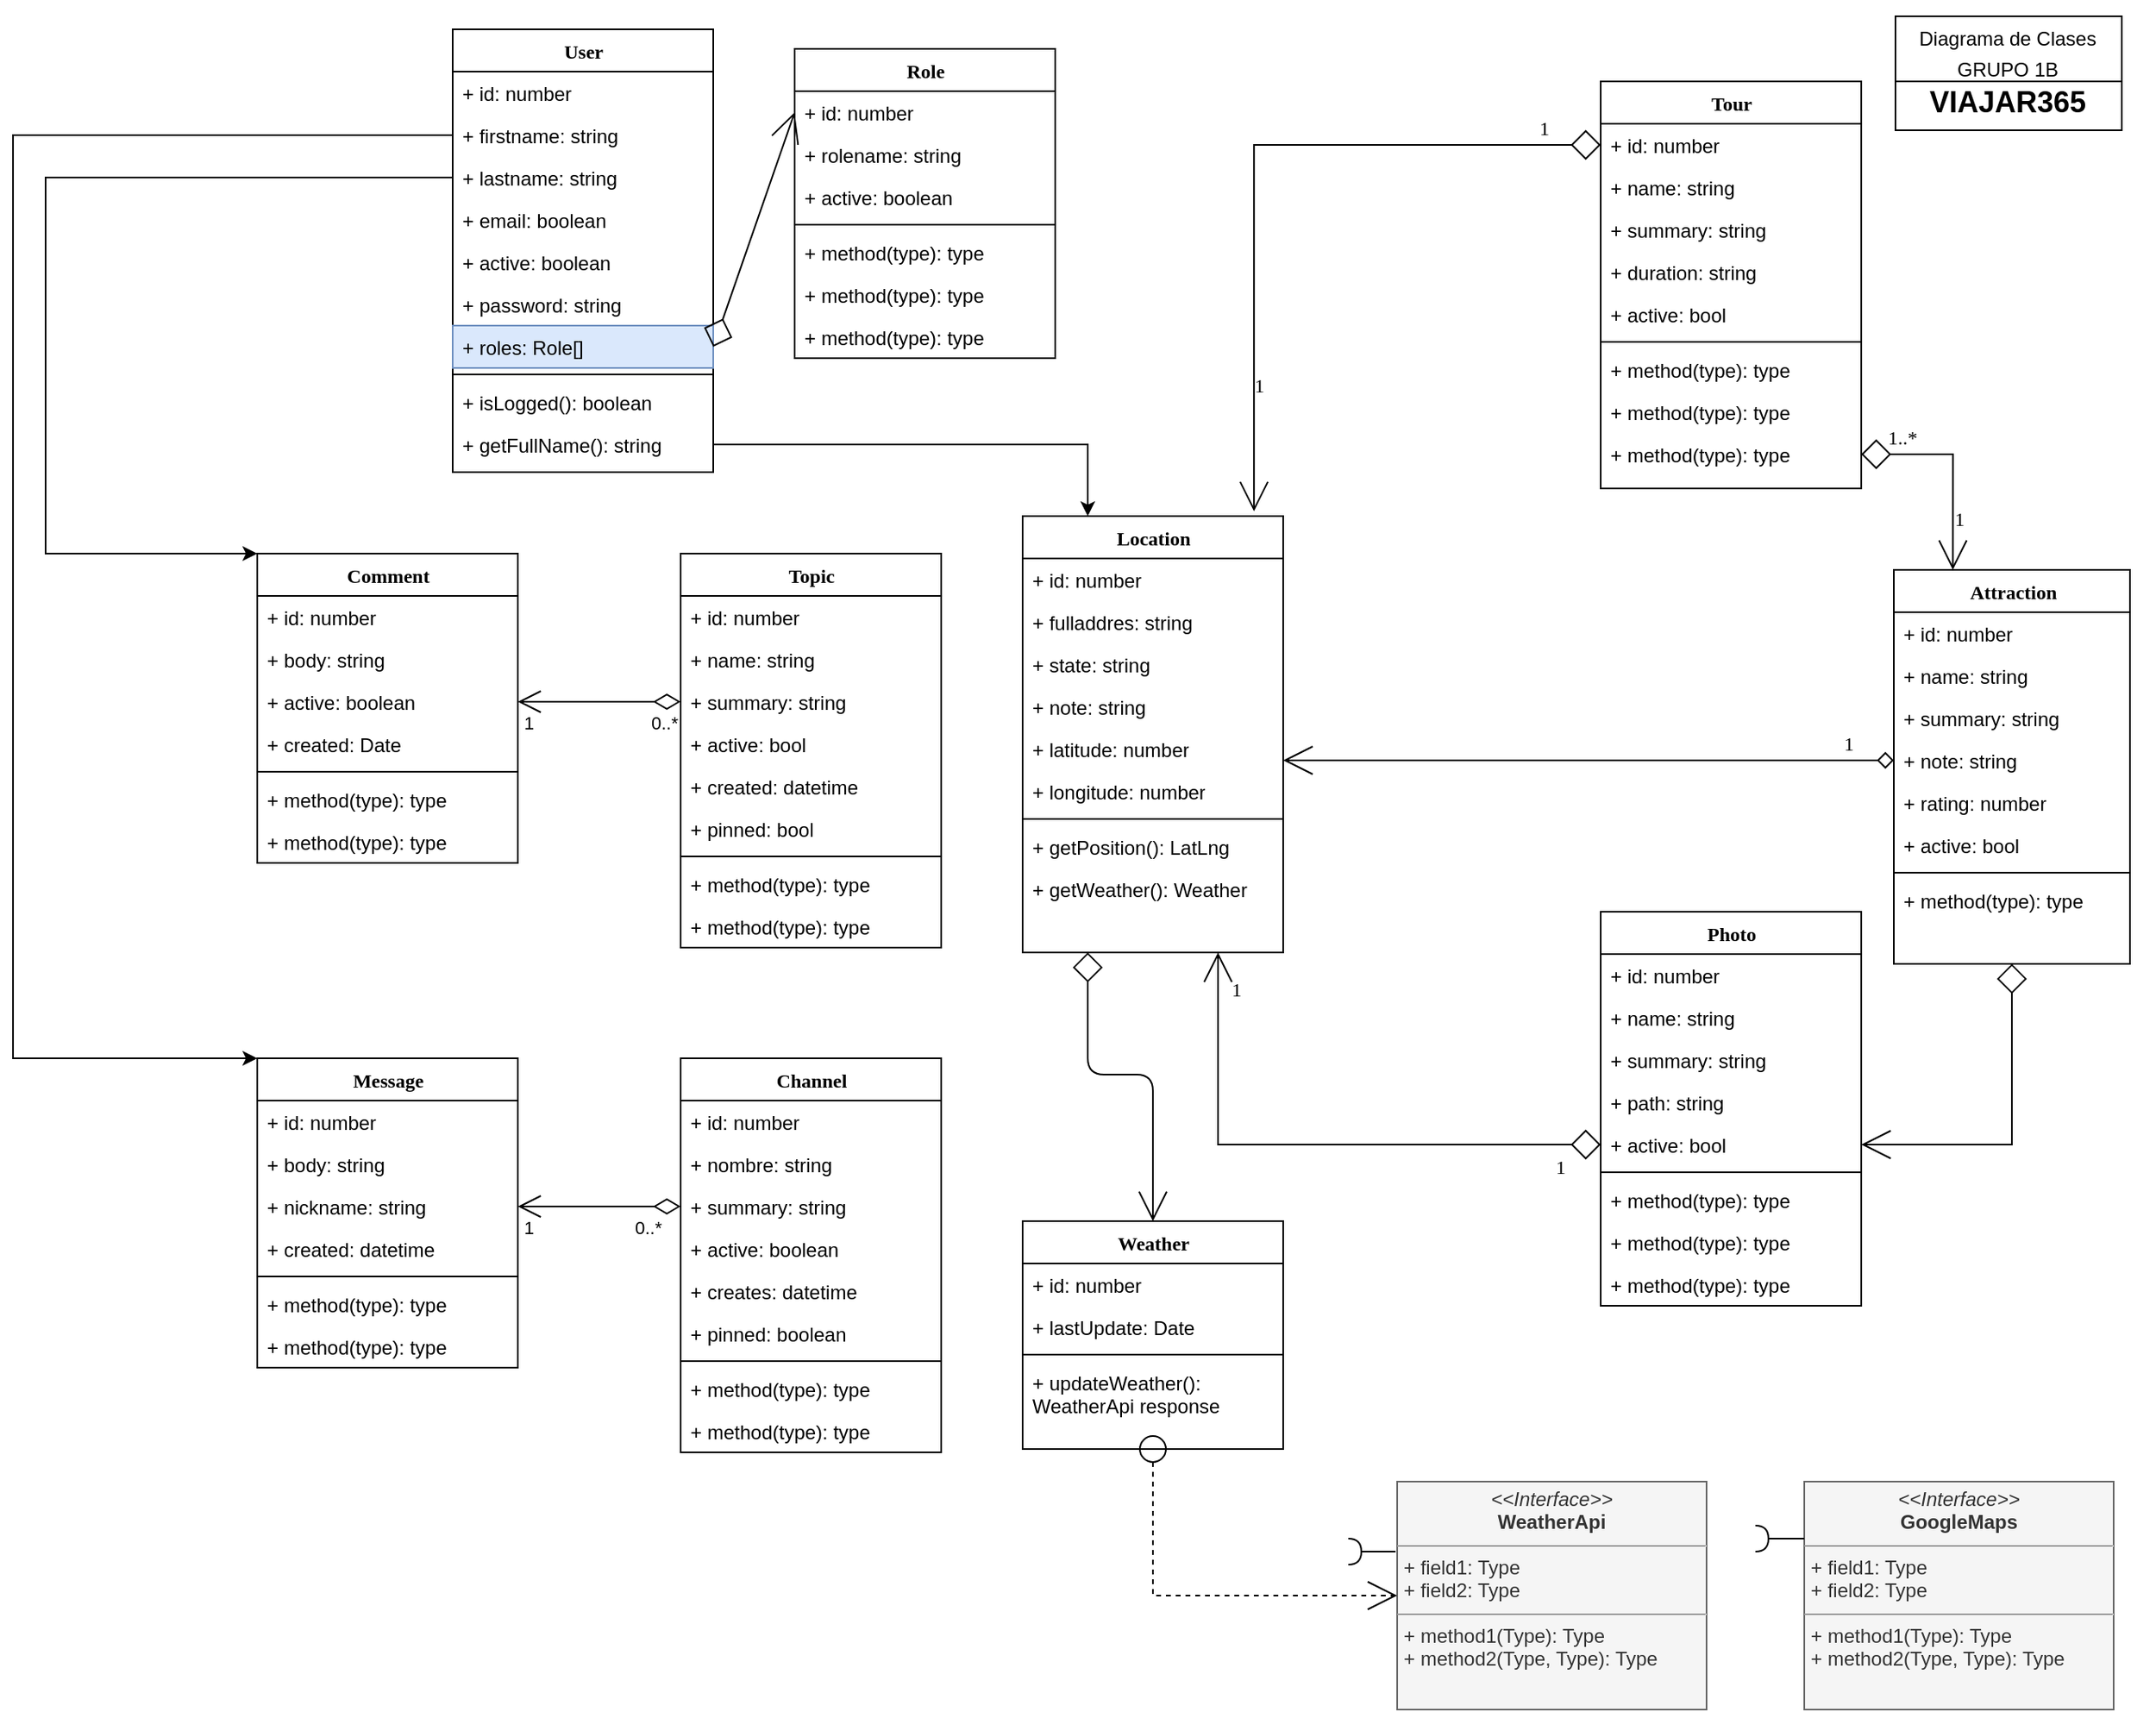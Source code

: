 <mxfile version="13.9.9" type="device"><diagram name="Page-1" id="6133507b-19e7-1e82-6fc7-422aa6c4b21f"><mxGraphModel dx="2106" dy="480" grid="1" gridSize="10" guides="1" tooltips="1" connect="1" arrows="1" fold="1" page="1" pageScale="1" pageWidth="1100" pageHeight="850" background="#ffffff" math="0" shadow="0"><root><mxCell id="0"/><mxCell id="1" parent="0"/><mxCell id="qVGRyZAU-UxCVZE0Nu5G-81" style="edgeStyle=orthogonalEdgeStyle;rounded=0;orthogonalLoop=1;jettySize=auto;html=1;exitX=0.5;exitY=1;exitDx=0;exitDy=0;entryX=1;entryY=0.5;entryDx=0;entryDy=0;startArrow=diamond;startFill=0;startSize=16;endArrow=open;endFill=0;endSize=16;targetPerimeterSpacing=0;" parent="1" source="235556782a83e6d0-1" target="qVGRyZAU-UxCVZE0Nu5G-65" edge="1"><mxGeometry relative="1" as="geometry"/></mxCell><mxCell id="235556782a83e6d0-1" value="Attraction" style="swimlane;html=1;fontStyle=1;align=center;verticalAlign=top;childLayout=stackLayout;horizontal=1;startSize=26;horizontalStack=0;resizeParent=1;resizeLast=0;collapsible=1;marginBottom=0;swimlaneFillColor=#ffffff;rounded=0;shadow=0;comic=0;labelBackgroundColor=none;strokeWidth=1;fillColor=none;fontFamily=Verdana;fontSize=12" parent="1" vertex="1"><mxGeometry x="905" y="360" width="145" height="242" as="geometry"/></mxCell><mxCell id="235556782a83e6d0-2" value="+ id: number" style="text;html=1;strokeColor=none;fillColor=none;align=left;verticalAlign=top;spacingLeft=4;spacingRight=4;whiteSpace=wrap;overflow=hidden;rotatable=0;points=[[0,0.5],[1,0.5]];portConstraint=eastwest;" parent="235556782a83e6d0-1" vertex="1"><mxGeometry y="26" width="145" height="26" as="geometry"/></mxCell><mxCell id="235556782a83e6d0-3" value="+ name: string" style="text;html=1;strokeColor=none;fillColor=none;align=left;verticalAlign=top;spacingLeft=4;spacingRight=4;whiteSpace=wrap;overflow=hidden;rotatable=0;points=[[0,0.5],[1,0.5]];portConstraint=eastwest;" parent="235556782a83e6d0-1" vertex="1"><mxGeometry y="52" width="145" height="26" as="geometry"/></mxCell><mxCell id="Q_r1cOcaueHzw9cv-_py-8" value="+ summary: string" style="text;html=1;strokeColor=none;fillColor=none;align=left;verticalAlign=top;spacingLeft=4;spacingRight=4;whiteSpace=wrap;overflow=hidden;rotatable=0;points=[[0,0.5],[1,0.5]];portConstraint=eastwest;" parent="235556782a83e6d0-1" vertex="1"><mxGeometry y="78" width="145" height="26" as="geometry"/></mxCell><mxCell id="Q_r1cOcaueHzw9cv-_py-10" value="+ note: string" style="text;html=1;strokeColor=none;fillColor=none;align=left;verticalAlign=top;spacingLeft=4;spacingRight=4;whiteSpace=wrap;overflow=hidden;rotatable=0;points=[[0,0.5],[1,0.5]];portConstraint=eastwest;" parent="235556782a83e6d0-1" vertex="1"><mxGeometry y="104" width="145" height="26" as="geometry"/></mxCell><mxCell id="Q_r1cOcaueHzw9cv-_py-11" value="+ rating: number" style="text;html=1;strokeColor=none;fillColor=none;align=left;verticalAlign=top;spacingLeft=4;spacingRight=4;whiteSpace=wrap;overflow=hidden;rotatable=0;points=[[0,0.5],[1,0.5]];portConstraint=eastwest;" parent="235556782a83e6d0-1" vertex="1"><mxGeometry y="130" width="145" height="26" as="geometry"/></mxCell><mxCell id="Q_r1cOcaueHzw9cv-_py-9" value="+ active: bool" style="text;html=1;strokeColor=none;fillColor=none;align=left;verticalAlign=top;spacingLeft=4;spacingRight=4;whiteSpace=wrap;overflow=hidden;rotatable=0;points=[[0,0.5],[1,0.5]];portConstraint=eastwest;" parent="235556782a83e6d0-1" vertex="1"><mxGeometry y="156" width="145" height="26" as="geometry"/></mxCell><mxCell id="235556782a83e6d0-6" value="" style="line;html=1;strokeWidth=1;fillColor=none;align=left;verticalAlign=middle;spacingTop=-1;spacingLeft=3;spacingRight=3;rotatable=0;labelPosition=right;points=[];portConstraint=eastwest;" parent="235556782a83e6d0-1" vertex="1"><mxGeometry y="182" width="145" height="8" as="geometry"/></mxCell><mxCell id="235556782a83e6d0-7" value="+ method(type): type" style="text;html=1;strokeColor=none;fillColor=none;align=left;verticalAlign=top;spacingLeft=4;spacingRight=4;whiteSpace=wrap;overflow=hidden;rotatable=0;points=[[0,0.5],[1,0.5]];portConstraint=eastwest;" parent="235556782a83e6d0-1" vertex="1"><mxGeometry y="190" width="145" height="26" as="geometry"/></mxCell><mxCell id="78961159f06e98e8-17" value="User" style="swimlane;html=1;fontStyle=1;align=center;verticalAlign=top;childLayout=stackLayout;horizontal=1;startSize=26;horizontalStack=0;resizeParent=1;resizeLast=0;collapsible=1;marginBottom=0;swimlaneFillColor=#ffffff;rounded=0;shadow=0;comic=0;labelBackgroundColor=none;strokeWidth=1;fillColor=none;fontFamily=Verdana;fontSize=12" parent="1" vertex="1"><mxGeometry x="20" y="28" width="160" height="272" as="geometry"/></mxCell><mxCell id="78961159f06e98e8-23" value="+ id: number" style="text;html=1;strokeColor=none;fillColor=none;align=left;verticalAlign=top;spacingLeft=4;spacingRight=4;whiteSpace=wrap;overflow=hidden;rotatable=0;points=[[0,0.5],[1,0.5]];portConstraint=eastwest;" parent="78961159f06e98e8-17" vertex="1"><mxGeometry y="26" width="160" height="26" as="geometry"/></mxCell><mxCell id="78961159f06e98e8-24" value="+ firstname: string" style="text;html=1;strokeColor=none;fillColor=none;align=left;verticalAlign=top;spacingLeft=4;spacingRight=4;whiteSpace=wrap;overflow=hidden;rotatable=0;points=[[0,0.5],[1,0.5]];portConstraint=eastwest;" parent="78961159f06e98e8-17" vertex="1"><mxGeometry y="52" width="160" height="26" as="geometry"/></mxCell><mxCell id="qVGRyZAU-UxCVZE0Nu5G-1" value="+ lastname: string" style="text;html=1;strokeColor=none;fillColor=none;align=left;verticalAlign=top;spacingLeft=4;spacingRight=4;whiteSpace=wrap;overflow=hidden;rotatable=0;points=[[0,0.5],[1,0.5]];portConstraint=eastwest;" parent="78961159f06e98e8-17" vertex="1"><mxGeometry y="78" width="160" height="26" as="geometry"/></mxCell><mxCell id="Q_r1cOcaueHzw9cv-_py-18" value="+ email: boolean" style="text;html=1;strokeColor=none;fillColor=none;align=left;verticalAlign=top;spacingLeft=4;spacingRight=4;whiteSpace=wrap;overflow=hidden;rotatable=0;points=[[0,0.5],[1,0.5]];portConstraint=eastwest;" parent="78961159f06e98e8-17" vertex="1"><mxGeometry y="104" width="160" height="26" as="geometry"/></mxCell><mxCell id="Q_r1cOcaueHzw9cv-_py-17" value="+ active: boolean" style="text;html=1;strokeColor=none;fillColor=none;align=left;verticalAlign=top;spacingLeft=4;spacingRight=4;whiteSpace=wrap;overflow=hidden;rotatable=0;points=[[0,0.5],[1,0.5]];portConstraint=eastwest;" parent="78961159f06e98e8-17" vertex="1"><mxGeometry y="130" width="160" height="26" as="geometry"/></mxCell><mxCell id="qVGRyZAU-UxCVZE0Nu5G-3" value="+ password: string" style="text;html=1;strokeColor=none;fillColor=none;align=left;verticalAlign=top;spacingLeft=4;spacingRight=4;whiteSpace=wrap;overflow=hidden;rotatable=0;points=[[0,0.5],[1,0.5]];portConstraint=eastwest;" parent="78961159f06e98e8-17" vertex="1"><mxGeometry y="156" width="160" height="26" as="geometry"/></mxCell><mxCell id="qVGRyZAU-UxCVZE0Nu5G-4" value="+ roles: Role[]" style="text;html=1;strokeColor=#6c8ebf;fillColor=#dae8fc;align=left;verticalAlign=top;spacingLeft=4;spacingRight=4;whiteSpace=wrap;overflow=hidden;rotatable=0;points=[[0,0.5],[1,0.5]];portConstraint=eastwest;" parent="78961159f06e98e8-17" vertex="1"><mxGeometry y="182" width="160" height="26" as="geometry"/></mxCell><mxCell id="78961159f06e98e8-19" value="" style="line;html=1;strokeWidth=1;fillColor=none;align=left;verticalAlign=middle;spacingTop=-1;spacingLeft=3;spacingRight=3;rotatable=0;labelPosition=right;points=[];portConstraint=eastwest;" parent="78961159f06e98e8-17" vertex="1"><mxGeometry y="208" width="160" height="8" as="geometry"/></mxCell><mxCell id="78961159f06e98e8-27" value="+ isLogged(): boolean" style="text;html=1;strokeColor=none;fillColor=none;align=left;verticalAlign=top;spacingLeft=4;spacingRight=4;whiteSpace=wrap;overflow=hidden;rotatable=0;points=[[0,0.5],[1,0.5]];portConstraint=eastwest;" parent="78961159f06e98e8-17" vertex="1"><mxGeometry y="216" width="160" height="26" as="geometry"/></mxCell><mxCell id="qVGRyZAU-UxCVZE0Nu5G-2" value="+ getFullName(): string" style="text;html=1;strokeColor=none;fillColor=none;align=left;verticalAlign=top;spacingLeft=4;spacingRight=4;whiteSpace=wrap;overflow=hidden;rotatable=0;points=[[0,0.5],[1,0.5]];portConstraint=eastwest;" parent="78961159f06e98e8-17" vertex="1"><mxGeometry y="242" width="160" height="26" as="geometry"/></mxCell><mxCell id="78961159f06e98e8-43" value="Role" style="swimlane;html=1;fontStyle=1;align=center;verticalAlign=top;childLayout=stackLayout;horizontal=1;startSize=26;horizontalStack=0;resizeParent=1;resizeLast=0;collapsible=1;marginBottom=0;swimlaneFillColor=#ffffff;rounded=0;shadow=0;comic=0;labelBackgroundColor=none;strokeWidth=1;fillColor=none;fontFamily=Verdana;fontSize=12" parent="1" vertex="1"><mxGeometry x="230" y="40.0" width="160" height="190" as="geometry"/></mxCell><mxCell id="78961159f06e98e8-44" value="+ id: number" style="text;html=1;strokeColor=none;fillColor=none;align=left;verticalAlign=top;spacingLeft=4;spacingRight=4;whiteSpace=wrap;overflow=hidden;rotatable=0;points=[[0,0.5],[1,0.5]];portConstraint=eastwest;" parent="78961159f06e98e8-43" vertex="1"><mxGeometry y="26" width="160" height="26" as="geometry"/></mxCell><mxCell id="78961159f06e98e8-45" value="+ rolename: string" style="text;html=1;strokeColor=none;fillColor=none;align=left;verticalAlign=top;spacingLeft=4;spacingRight=4;whiteSpace=wrap;overflow=hidden;rotatable=0;points=[[0,0.5],[1,0.5]];portConstraint=eastwest;" parent="78961159f06e98e8-43" vertex="1"><mxGeometry y="52" width="160" height="26" as="geometry"/></mxCell><mxCell id="Q_r1cOcaueHzw9cv-_py-20" value="+ active: boolean" style="text;html=1;strokeColor=none;fillColor=none;align=left;verticalAlign=top;spacingLeft=4;spacingRight=4;whiteSpace=wrap;overflow=hidden;rotatable=0;points=[[0,0.5],[1,0.5]];portConstraint=eastwest;" parent="78961159f06e98e8-43" vertex="1"><mxGeometry y="78" width="160" height="26" as="geometry"/></mxCell><mxCell id="78961159f06e98e8-51" value="" style="line;html=1;strokeWidth=1;fillColor=none;align=left;verticalAlign=middle;spacingTop=-1;spacingLeft=3;spacingRight=3;rotatable=0;labelPosition=right;points=[];portConstraint=eastwest;" parent="78961159f06e98e8-43" vertex="1"><mxGeometry y="104" width="160" height="8" as="geometry"/></mxCell><mxCell id="78961159f06e98e8-52" value="+ method(type): type" style="text;html=1;strokeColor=none;fillColor=none;align=left;verticalAlign=top;spacingLeft=4;spacingRight=4;whiteSpace=wrap;overflow=hidden;rotatable=0;points=[[0,0.5],[1,0.5]];portConstraint=eastwest;" parent="78961159f06e98e8-43" vertex="1"><mxGeometry y="112" width="160" height="26" as="geometry"/></mxCell><mxCell id="b94bc138ca980ef-2" value="+ method(type): type" style="text;html=1;strokeColor=none;fillColor=none;align=left;verticalAlign=top;spacingLeft=4;spacingRight=4;whiteSpace=wrap;overflow=hidden;rotatable=0;points=[[0,0.5],[1,0.5]];portConstraint=eastwest;" parent="78961159f06e98e8-43" vertex="1"><mxGeometry y="138" width="160" height="26" as="geometry"/></mxCell><mxCell id="b94bc138ca980ef-3" value="+ method(type): type" style="text;html=1;strokeColor=none;fillColor=none;align=left;verticalAlign=top;spacingLeft=4;spacingRight=4;whiteSpace=wrap;overflow=hidden;rotatable=0;points=[[0,0.5],[1,0.5]];portConstraint=eastwest;" parent="78961159f06e98e8-43" vertex="1"><mxGeometry y="164" width="160" height="26" as="geometry"/></mxCell><mxCell id="78961159f06e98e8-69" value="Location" style="swimlane;html=1;fontStyle=1;align=center;verticalAlign=top;childLayout=stackLayout;horizontal=1;startSize=26;horizontalStack=0;resizeParent=1;resizeLast=0;collapsible=1;marginBottom=0;swimlaneFillColor=#ffffff;rounded=0;shadow=0;comic=0;labelBackgroundColor=none;strokeWidth=1;fillColor=none;fontFamily=Verdana;fontSize=12" parent="1" vertex="1"><mxGeometry x="370" y="327" width="160" height="268" as="geometry"><mxRectangle x="255" y="436" width="90" height="26" as="alternateBounds"/></mxGeometry></mxCell><mxCell id="78961159f06e98e8-70" value="+ id: number" style="text;html=1;strokeColor=none;fillColor=none;align=left;verticalAlign=top;spacingLeft=4;spacingRight=4;whiteSpace=wrap;overflow=hidden;rotatable=0;points=[[0,0.5],[1,0.5]];portConstraint=eastwest;" parent="78961159f06e98e8-69" vertex="1"><mxGeometry y="26" width="160" height="26" as="geometry"/></mxCell><mxCell id="qVGRyZAU-UxCVZE0Nu5G-26" value="+ fulladdres: string" style="text;html=1;strokeColor=none;fillColor=none;align=left;verticalAlign=top;spacingLeft=4;spacingRight=4;whiteSpace=wrap;overflow=hidden;rotatable=0;points=[[0,0.5],[1,0.5]];portConstraint=eastwest;" parent="78961159f06e98e8-69" vertex="1"><mxGeometry y="52" width="160" height="26" as="geometry"/></mxCell><mxCell id="qVGRyZAU-UxCVZE0Nu5G-27" value="+ state: string" style="text;html=1;strokeColor=none;fillColor=none;align=left;verticalAlign=top;spacingLeft=4;spacingRight=4;whiteSpace=wrap;overflow=hidden;rotatable=0;points=[[0,0.5],[1,0.5]];portConstraint=eastwest;" parent="78961159f06e98e8-69" vertex="1"><mxGeometry y="78" width="160" height="26" as="geometry"/></mxCell><mxCell id="qVGRyZAU-UxCVZE0Nu5G-29" value="+ note: string" style="text;html=1;strokeColor=none;fillColor=none;align=left;verticalAlign=top;spacingLeft=4;spacingRight=4;whiteSpace=wrap;overflow=hidden;rotatable=0;points=[[0,0.5],[1,0.5]];portConstraint=eastwest;" parent="78961159f06e98e8-69" vertex="1"><mxGeometry y="104" width="160" height="26" as="geometry"/></mxCell><mxCell id="qVGRyZAU-UxCVZE0Nu5G-30" value="+ latitude: number" style="text;html=1;strokeColor=none;fillColor=none;align=left;verticalAlign=top;spacingLeft=4;spacingRight=4;whiteSpace=wrap;overflow=hidden;rotatable=0;points=[[0,0.5],[1,0.5]];portConstraint=eastwest;" parent="78961159f06e98e8-69" vertex="1"><mxGeometry y="130" width="160" height="26" as="geometry"/></mxCell><mxCell id="qVGRyZAU-UxCVZE0Nu5G-31" value="+ longitude: number" style="text;html=1;strokeColor=none;fillColor=none;align=left;verticalAlign=top;spacingLeft=4;spacingRight=4;whiteSpace=wrap;overflow=hidden;rotatable=0;points=[[0,0.5],[1,0.5]];portConstraint=eastwest;" parent="78961159f06e98e8-69" vertex="1"><mxGeometry y="156" width="160" height="26" as="geometry"/></mxCell><mxCell id="78961159f06e98e8-77" value="" style="line;html=1;strokeWidth=1;fillColor=none;align=left;verticalAlign=middle;spacingTop=-1;spacingLeft=3;spacingRight=3;rotatable=0;labelPosition=right;points=[];portConstraint=eastwest;" parent="78961159f06e98e8-69" vertex="1"><mxGeometry y="182" width="160" height="8" as="geometry"/></mxCell><mxCell id="qVGRyZAU-UxCVZE0Nu5G-28" value="+ getPosition(): LatLng" style="text;html=1;strokeColor=none;fillColor=none;align=left;verticalAlign=top;spacingLeft=4;spacingRight=4;whiteSpace=wrap;overflow=hidden;rotatable=0;points=[[0,0.5],[1,0.5]];portConstraint=eastwest;" parent="78961159f06e98e8-69" vertex="1"><mxGeometry y="190" width="160" height="26" as="geometry"/></mxCell><mxCell id="qVGRyZAU-UxCVZE0Nu5G-52" value="+ getWeather(): Weather" style="text;html=1;strokeColor=none;fillColor=none;align=left;verticalAlign=top;spacingLeft=4;spacingRight=4;whiteSpace=wrap;overflow=hidden;rotatable=0;points=[[0,0.5],[1,0.5]];portConstraint=eastwest;" parent="78961159f06e98e8-69" vertex="1"><mxGeometry y="216" width="160" height="26" as="geometry"/></mxCell><mxCell id="78961159f06e98e8-82" value="Topic" style="swimlane;html=1;fontStyle=1;align=center;verticalAlign=top;childLayout=stackLayout;horizontal=1;startSize=26;horizontalStack=0;resizeParent=1;resizeLast=0;collapsible=1;marginBottom=0;swimlaneFillColor=#ffffff;rounded=0;shadow=0;comic=0;labelBackgroundColor=none;strokeWidth=1;fillColor=none;fontFamily=Verdana;fontSize=12" parent="1" vertex="1"><mxGeometry x="160" y="350" width="160" height="242" as="geometry"/></mxCell><mxCell id="78961159f06e98e8-84" value="+ id: number" style="text;html=1;strokeColor=none;fillColor=none;align=left;verticalAlign=top;spacingLeft=4;spacingRight=4;whiteSpace=wrap;overflow=hidden;rotatable=0;points=[[0,0.5],[1,0.5]];portConstraint=eastwest;" parent="78961159f06e98e8-82" vertex="1"><mxGeometry y="26" width="160" height="26" as="geometry"/></mxCell><mxCell id="78961159f06e98e8-89" value="+ name: string" style="text;html=1;strokeColor=none;fillColor=none;align=left;verticalAlign=top;spacingLeft=4;spacingRight=4;whiteSpace=wrap;overflow=hidden;rotatable=0;points=[[0,0.5],[1,0.5]];portConstraint=eastwest;" parent="78961159f06e98e8-82" vertex="1"><mxGeometry y="52" width="160" height="26" as="geometry"/></mxCell><mxCell id="Q_r1cOcaueHzw9cv-_py-32" value="+ summary: string" style="text;html=1;strokeColor=none;fillColor=none;align=left;verticalAlign=top;spacingLeft=4;spacingRight=4;whiteSpace=wrap;overflow=hidden;rotatable=0;points=[[0,0.5],[1,0.5]];portConstraint=eastwest;" parent="78961159f06e98e8-82" vertex="1"><mxGeometry y="78" width="160" height="26" as="geometry"/></mxCell><mxCell id="Q_r1cOcaueHzw9cv-_py-34" value="+ active: bool" style="text;html=1;strokeColor=none;fillColor=none;align=left;verticalAlign=top;spacingLeft=4;spacingRight=4;whiteSpace=wrap;overflow=hidden;rotatable=0;points=[[0,0.5],[1,0.5]];portConstraint=eastwest;" parent="78961159f06e98e8-82" vertex="1"><mxGeometry y="104" width="160" height="26" as="geometry"/></mxCell><mxCell id="Q_r1cOcaueHzw9cv-_py-33" value="+ created: datetime" style="text;html=1;strokeColor=none;fillColor=none;align=left;verticalAlign=top;spacingLeft=4;spacingRight=4;whiteSpace=wrap;overflow=hidden;rotatable=0;points=[[0,0.5],[1,0.5]];portConstraint=eastwest;" parent="78961159f06e98e8-82" vertex="1"><mxGeometry y="130" width="160" height="26" as="geometry"/></mxCell><mxCell id="Q_r1cOcaueHzw9cv-_py-31" value="+ pinned: bool" style="text;html=1;strokeColor=none;fillColor=none;align=left;verticalAlign=top;spacingLeft=4;spacingRight=4;whiteSpace=wrap;overflow=hidden;rotatable=0;points=[[0,0.5],[1,0.5]];portConstraint=eastwest;" parent="78961159f06e98e8-82" vertex="1"><mxGeometry y="156" width="160" height="26" as="geometry"/></mxCell><mxCell id="78961159f06e98e8-90" value="" style="line;html=1;strokeWidth=1;fillColor=none;align=left;verticalAlign=middle;spacingTop=-1;spacingLeft=3;spacingRight=3;rotatable=0;labelPosition=right;points=[];portConstraint=eastwest;" parent="78961159f06e98e8-82" vertex="1"><mxGeometry y="182" width="160" height="8" as="geometry"/></mxCell><mxCell id="78961159f06e98e8-94" value="+ method(type): type" style="text;html=1;strokeColor=none;fillColor=none;align=left;verticalAlign=top;spacingLeft=4;spacingRight=4;whiteSpace=wrap;overflow=hidden;rotatable=0;points=[[0,0.5],[1,0.5]];portConstraint=eastwest;" parent="78961159f06e98e8-82" vertex="1"><mxGeometry y="190" width="160" height="26" as="geometry"/></mxCell><mxCell id="b94bc138ca980ef-4" value="+ method(type): type" style="text;html=1;strokeColor=none;fillColor=none;align=left;verticalAlign=top;spacingLeft=4;spacingRight=4;whiteSpace=wrap;overflow=hidden;rotatable=0;points=[[0,0.5],[1,0.5]];portConstraint=eastwest;" parent="78961159f06e98e8-82" vertex="1"><mxGeometry y="216" width="160" height="26" as="geometry"/></mxCell><mxCell id="78961159f06e98e8-95" value="Channel" style="swimlane;html=1;fontStyle=1;align=center;verticalAlign=top;childLayout=stackLayout;horizontal=1;startSize=26;horizontalStack=0;resizeParent=1;resizeLast=0;collapsible=1;marginBottom=0;swimlaneFillColor=#ffffff;rounded=0;shadow=0;comic=0;labelBackgroundColor=none;strokeWidth=1;fillColor=none;fontFamily=Verdana;fontSize=12" parent="1" vertex="1"><mxGeometry x="160" y="660" width="160" height="242" as="geometry"/></mxCell><mxCell id="78961159f06e98e8-96" value="+ id: number" style="text;html=1;strokeColor=none;fillColor=none;align=left;verticalAlign=top;spacingLeft=4;spacingRight=4;whiteSpace=wrap;overflow=hidden;rotatable=0;points=[[0,0.5],[1,0.5]];portConstraint=eastwest;" parent="78961159f06e98e8-95" vertex="1"><mxGeometry y="26" width="160" height="26" as="geometry"/></mxCell><mxCell id="Q_r1cOcaueHzw9cv-_py-21" value="+ nombre: string" style="text;html=1;strokeColor=none;fillColor=none;align=left;verticalAlign=top;spacingLeft=4;spacingRight=4;whiteSpace=wrap;overflow=hidden;rotatable=0;points=[[0,0.5],[1,0.5]];portConstraint=eastwest;" parent="78961159f06e98e8-95" vertex="1"><mxGeometry y="52" width="160" height="26" as="geometry"/></mxCell><mxCell id="Q_r1cOcaueHzw9cv-_py-22" value="+ summary: string" style="text;html=1;strokeColor=none;fillColor=none;align=left;verticalAlign=top;spacingLeft=4;spacingRight=4;whiteSpace=wrap;overflow=hidden;rotatable=0;points=[[0,0.5],[1,0.5]];portConstraint=eastwest;" parent="78961159f06e98e8-95" vertex="1"><mxGeometry y="78" width="160" height="26" as="geometry"/></mxCell><mxCell id="Q_r1cOcaueHzw9cv-_py-26" value="+ active: boolean" style="text;html=1;strokeColor=none;fillColor=none;align=left;verticalAlign=top;spacingLeft=4;spacingRight=4;whiteSpace=wrap;overflow=hidden;rotatable=0;points=[[0,0.5],[1,0.5]];portConstraint=eastwest;" parent="78961159f06e98e8-95" vertex="1"><mxGeometry y="104" width="160" height="26" as="geometry"/></mxCell><mxCell id="Q_r1cOcaueHzw9cv-_py-27" value="+ creates: datetime" style="text;html=1;strokeColor=none;fillColor=none;align=left;verticalAlign=top;spacingLeft=4;spacingRight=4;whiteSpace=wrap;overflow=hidden;rotatable=0;points=[[0,0.5],[1,0.5]];portConstraint=eastwest;" parent="78961159f06e98e8-95" vertex="1"><mxGeometry y="130" width="160" height="26" as="geometry"/></mxCell><mxCell id="Q_r1cOcaueHzw9cv-_py-25" value="+ pinned: boolean" style="text;html=1;strokeColor=none;fillColor=none;align=left;verticalAlign=top;spacingLeft=4;spacingRight=4;whiteSpace=wrap;overflow=hidden;rotatable=0;points=[[0,0.5],[1,0.5]];portConstraint=eastwest;" parent="78961159f06e98e8-95" vertex="1"><mxGeometry y="156" width="160" height="26" as="geometry"/></mxCell><mxCell id="78961159f06e98e8-103" value="" style="line;html=1;strokeWidth=1;fillColor=none;align=left;verticalAlign=middle;spacingTop=-1;spacingLeft=3;spacingRight=3;rotatable=0;labelPosition=right;points=[];portConstraint=eastwest;" parent="78961159f06e98e8-95" vertex="1"><mxGeometry y="182" width="160" height="8" as="geometry"/></mxCell><mxCell id="78961159f06e98e8-104" value="+ method(type): type" style="text;html=1;strokeColor=none;fillColor=none;align=left;verticalAlign=top;spacingLeft=4;spacingRight=4;whiteSpace=wrap;overflow=hidden;rotatable=0;points=[[0,0.5],[1,0.5]];portConstraint=eastwest;" parent="78961159f06e98e8-95" vertex="1"><mxGeometry y="190" width="160" height="26" as="geometry"/></mxCell><mxCell id="b94bc138ca980ef-5" value="+ method(type): type" style="text;html=1;strokeColor=none;fillColor=none;align=left;verticalAlign=top;spacingLeft=4;spacingRight=4;whiteSpace=wrap;overflow=hidden;rotatable=0;points=[[0,0.5],[1,0.5]];portConstraint=eastwest;" parent="78961159f06e98e8-95" vertex="1"><mxGeometry y="216" width="160" height="26" as="geometry"/></mxCell><mxCell id="78961159f06e98e8-108" value="Weather" style="swimlane;html=1;fontStyle=1;align=center;verticalAlign=top;childLayout=stackLayout;horizontal=1;startSize=26;horizontalStack=0;resizeParent=1;resizeLast=0;collapsible=1;marginBottom=0;swimlaneFillColor=#ffffff;rounded=0;shadow=0;comic=0;labelBackgroundColor=none;strokeWidth=1;fillColor=none;fontFamily=Verdana;fontSize=12" parent="1" vertex="1"><mxGeometry x="370" y="760" width="160" height="140" as="geometry"/></mxCell><mxCell id="78961159f06e98e8-109" value="+ id: number" style="text;html=1;strokeColor=none;fillColor=none;align=left;verticalAlign=top;spacingLeft=4;spacingRight=4;whiteSpace=wrap;overflow=hidden;rotatable=0;points=[[0,0.5],[1,0.5]];portConstraint=eastwest;" parent="78961159f06e98e8-108" vertex="1"><mxGeometry y="26" width="160" height="26" as="geometry"/></mxCell><mxCell id="78961159f06e98e8-110" value="+ lastUpdate: Date" style="text;html=1;strokeColor=none;fillColor=none;align=left;verticalAlign=top;spacingLeft=4;spacingRight=4;whiteSpace=wrap;overflow=hidden;rotatable=0;points=[[0,0.5],[1,0.5]];portConstraint=eastwest;" parent="78961159f06e98e8-108" vertex="1"><mxGeometry y="52" width="160" height="26" as="geometry"/></mxCell><mxCell id="78961159f06e98e8-116" value="" style="line;html=1;strokeWidth=1;fillColor=none;align=left;verticalAlign=middle;spacingTop=-1;spacingLeft=3;spacingRight=3;rotatable=0;labelPosition=right;points=[];portConstraint=eastwest;" parent="78961159f06e98e8-108" vertex="1"><mxGeometry y="78" width="160" height="8" as="geometry"/></mxCell><mxCell id="78961159f06e98e8-117" value="+ updateWeather(): WeatherApi response" style="text;html=1;strokeColor=none;fillColor=none;align=left;verticalAlign=top;spacingLeft=4;spacingRight=4;whiteSpace=wrap;overflow=hidden;rotatable=0;points=[[0,0.5],[1,0.5]];portConstraint=eastwest;" parent="78961159f06e98e8-108" vertex="1"><mxGeometry y="86" width="160" height="54" as="geometry"/></mxCell><mxCell id="b94bc138ca980ef-1" value="&lt;p style=&quot;margin: 0px ; margin-top: 4px ; text-align: center&quot;&gt;&lt;i&gt;&amp;lt;&amp;lt;Interface&amp;gt;&amp;gt;&lt;/i&gt;&lt;br&gt;&lt;b&gt;WeatherApi&lt;/b&gt;&lt;/p&gt;&lt;hr size=&quot;1&quot;&gt;&lt;p style=&quot;margin: 0px ; margin-left: 4px&quot;&gt;+ field1: Type&lt;br&gt;+ field2: Type&lt;/p&gt;&lt;hr size=&quot;1&quot;&gt;&lt;p style=&quot;margin: 0px ; margin-left: 4px&quot;&gt;+ method1(Type): Type&lt;br&gt;+ method2(Type, Type): Type&lt;/p&gt;" style="verticalAlign=top;align=left;overflow=fill;fontSize=12;fontFamily=Helvetica;html=1;rounded=0;shadow=0;comic=0;labelBackgroundColor=none;strokeWidth=1;fillColor=#f5f5f5;strokeColor=#666666;fontColor=#333333;" parent="1" vertex="1"><mxGeometry x="600" y="920" width="190" height="140" as="geometry"/></mxCell><mxCell id="qVGRyZAU-UxCVZE0Nu5G-9" value="" style="group" parent="1" vertex="1" connectable="0"><mxGeometry x="885" y="10" width="180" height="90" as="geometry"/></mxCell><mxCell id="qVGRyZAU-UxCVZE0Nu5G-8" value="" style="rounded=0;whiteSpace=wrap;html=1;fillColor=none;" parent="qVGRyZAU-UxCVZE0Nu5G-9" vertex="1"><mxGeometry x="21" y="10" width="139" height="40" as="geometry"/></mxCell><mxCell id="qVGRyZAU-UxCVZE0Nu5G-7" value="" style="rounded=0;whiteSpace=wrap;html=1;fillColor=none;" parent="qVGRyZAU-UxCVZE0Nu5G-9" vertex="1"><mxGeometry x="21" y="50" width="139" height="30" as="geometry"/></mxCell><mxCell id="qVGRyZAU-UxCVZE0Nu5G-6" value="Diagrama de Clases&lt;br&gt;GRUPO 1B&lt;b style=&quot;font-size: 18px&quot;&gt;&lt;br&gt;VIAJAR365&lt;/b&gt;" style="text;html=1;strokeColor=none;fillColor=none;align=center;verticalAlign=middle;whiteSpace=wrap;rounded=0;" parent="qVGRyZAU-UxCVZE0Nu5G-9" vertex="1"><mxGeometry width="180" height="90" as="geometry"/></mxCell><mxCell id="qVGRyZAU-UxCVZE0Nu5G-10" value="Comment" style="swimlane;html=1;fontStyle=1;align=center;verticalAlign=top;childLayout=stackLayout;horizontal=1;startSize=26;horizontalStack=0;resizeParent=1;resizeLast=0;collapsible=1;marginBottom=0;swimlaneFillColor=#ffffff;rounded=0;shadow=0;comic=0;labelBackgroundColor=none;strokeWidth=1;fillColor=none;fontFamily=Verdana;fontSize=12" parent="1" vertex="1"><mxGeometry x="-100" y="350" width="160" height="190" as="geometry"/></mxCell><mxCell id="qVGRyZAU-UxCVZE0Nu5G-11" value="+ id: number" style="text;html=1;strokeColor=none;fillColor=none;align=left;verticalAlign=top;spacingLeft=4;spacingRight=4;whiteSpace=wrap;overflow=hidden;rotatable=0;points=[[0,0.5],[1,0.5]];portConstraint=eastwest;" parent="qVGRyZAU-UxCVZE0Nu5G-10" vertex="1"><mxGeometry y="26" width="160" height="26" as="geometry"/></mxCell><mxCell id="Q_r1cOcaueHzw9cv-_py-37" value="+ body: string&lt;span style=&quot;color: rgba(0 , 0 , 0 , 0) ; font-family: monospace ; font-size: 0px&quot;&gt;%3CmxGraphModel%3E%3Croot%3E%3CmxCell%20id%3D%220%22%2F%3E%3CmxCell%20id%3D%221%22%20parent%3D%220%22%2F%3E%3CmxCell%20id%3D%222%22%20value%3D%22%2B%20field%3A%20type%22%20style%3D%22text%3Bhtml%3D1%3BstrokeColor%3Dnone%3BfillColor%3Dnone%3Balign%3Dleft%3BverticalAlign%3Dtop%3BspacingLeft%3D4%3BspacingRight%3D4%3BwhiteSpace%3Dwrap%3Boverflow%3Dhidden%3Brotatable%3D0%3Bpoints%3D%5B%5B0%2C0.5%5D%2C%5B1%2C0.5%5D%5D%3BportConstraint%3Deastwest%3B%22%20vertex%3D%221%22%20parent%3D%221%22%3E%3CmxGeometry%20x%3D%2240%22%20y%3D%22752%22%20width%3D%22160%22%20height%3D%2226%22%20as%3D%22geometry%22%2F%3E%3C%2FmxCell%3E%3C%2Froot%3E%3C%2FmxGraphModel%3E&lt;/span&gt;" style="text;html=1;strokeColor=none;fillColor=none;align=left;verticalAlign=top;spacingLeft=4;spacingRight=4;whiteSpace=wrap;overflow=hidden;rotatable=0;points=[[0,0.5],[1,0.5]];portConstraint=eastwest;" parent="qVGRyZAU-UxCVZE0Nu5G-10" vertex="1"><mxGeometry y="52" width="160" height="26" as="geometry"/></mxCell><mxCell id="Q_r1cOcaueHzw9cv-_py-36" value="+ active: boolean" style="text;html=1;strokeColor=none;fillColor=none;align=left;verticalAlign=top;spacingLeft=4;spacingRight=4;whiteSpace=wrap;overflow=hidden;rotatable=0;points=[[0,0.5],[1,0.5]];portConstraint=eastwest;" parent="qVGRyZAU-UxCVZE0Nu5G-10" vertex="1"><mxGeometry y="78" width="160" height="26" as="geometry"/></mxCell><mxCell id="qVGRyZAU-UxCVZE0Nu5G-12" value="+ created: Date" style="text;html=1;strokeColor=none;fillColor=none;align=left;verticalAlign=top;spacingLeft=4;spacingRight=4;whiteSpace=wrap;overflow=hidden;rotatable=0;points=[[0,0.5],[1,0.5]];portConstraint=eastwest;" parent="qVGRyZAU-UxCVZE0Nu5G-10" vertex="1"><mxGeometry y="104" width="160" height="26" as="geometry"/></mxCell><mxCell id="qVGRyZAU-UxCVZE0Nu5G-13" value="" style="line;html=1;strokeWidth=1;fillColor=none;align=left;verticalAlign=middle;spacingTop=-1;spacingLeft=3;spacingRight=3;rotatable=0;labelPosition=right;points=[];portConstraint=eastwest;" parent="qVGRyZAU-UxCVZE0Nu5G-10" vertex="1"><mxGeometry y="130" width="160" height="8" as="geometry"/></mxCell><mxCell id="qVGRyZAU-UxCVZE0Nu5G-14" value="+ method(type): type" style="text;html=1;strokeColor=none;fillColor=none;align=left;verticalAlign=top;spacingLeft=4;spacingRight=4;whiteSpace=wrap;overflow=hidden;rotatable=0;points=[[0,0.5],[1,0.5]];portConstraint=eastwest;" parent="qVGRyZAU-UxCVZE0Nu5G-10" vertex="1"><mxGeometry y="138" width="160" height="26" as="geometry"/></mxCell><mxCell id="qVGRyZAU-UxCVZE0Nu5G-15" value="+ method(type): type" style="text;html=1;strokeColor=none;fillColor=none;align=left;verticalAlign=top;spacingLeft=4;spacingRight=4;whiteSpace=wrap;overflow=hidden;rotatable=0;points=[[0,0.5],[1,0.5]];portConstraint=eastwest;" parent="qVGRyZAU-UxCVZE0Nu5G-10" vertex="1"><mxGeometry y="164" width="160" height="26" as="geometry"/></mxCell><mxCell id="qVGRyZAU-UxCVZE0Nu5G-16" value="Message" style="swimlane;html=1;fontStyle=1;align=center;verticalAlign=top;childLayout=stackLayout;horizontal=1;startSize=26;horizontalStack=0;resizeParent=1;resizeLast=0;collapsible=1;marginBottom=0;swimlaneFillColor=#ffffff;rounded=0;shadow=0;comic=0;labelBackgroundColor=none;strokeWidth=1;fillColor=none;fontFamily=Verdana;fontSize=12" parent="1" vertex="1"><mxGeometry x="-100" y="660" width="160" height="190" as="geometry"/></mxCell><mxCell id="qVGRyZAU-UxCVZE0Nu5G-17" value="+ id: number" style="text;html=1;strokeColor=none;fillColor=none;align=left;verticalAlign=top;spacingLeft=4;spacingRight=4;whiteSpace=wrap;overflow=hidden;rotatable=0;points=[[0,0.5],[1,0.5]];portConstraint=eastwest;" parent="qVGRyZAU-UxCVZE0Nu5G-16" vertex="1"><mxGeometry y="26" width="160" height="26" as="geometry"/></mxCell><mxCell id="qVGRyZAU-UxCVZE0Nu5G-18" value="+ body: string&lt;span style=&quot;color: rgba(0 , 0 , 0 , 0) ; font-family: monospace ; font-size: 0px&quot;&gt;%3CmxGraphModel%3E%3Croot%3E%3CmxCell%20id%3D%220%22%2F%3E%3CmxCell%20id%3D%221%22%20parent%3D%220%22%2F%3E%3CmxCell%20id%3D%222%22%20value%3D%22%2B%20field%3A%20type%22%20style%3D%22text%3Bhtml%3D1%3BstrokeColor%3Dnone%3BfillColor%3Dnone%3Balign%3Dleft%3BverticalAlign%3Dtop%3BspacingLeft%3D4%3BspacingRight%3D4%3BwhiteSpace%3Dwrap%3Boverflow%3Dhidden%3Brotatable%3D0%3Bpoints%3D%5B%5B0%2C0.5%5D%2C%5B1%2C0.5%5D%5D%3BportConstraint%3Deastwest%3B%22%20vertex%3D%221%22%20parent%3D%221%22%3E%3CmxGeometry%20x%3D%2240%22%20y%3D%22752%22%20width%3D%22160%22%20height%3D%2226%22%20as%3D%22geometry%22%2F%3E%3C%2FmxCell%3E%3C%2Froot%3E%3C%2FmxGraphModel%3E&lt;/span&gt;" style="text;html=1;strokeColor=none;fillColor=none;align=left;verticalAlign=top;spacingLeft=4;spacingRight=4;whiteSpace=wrap;overflow=hidden;rotatable=0;points=[[0,0.5],[1,0.5]];portConstraint=eastwest;" parent="qVGRyZAU-UxCVZE0Nu5G-16" vertex="1"><mxGeometry y="52" width="160" height="26" as="geometry"/></mxCell><mxCell id="Q_r1cOcaueHzw9cv-_py-28" value="+ nickname: string" style="text;html=1;strokeColor=none;fillColor=none;align=left;verticalAlign=top;spacingLeft=4;spacingRight=4;whiteSpace=wrap;overflow=hidden;rotatable=0;points=[[0,0.5],[1,0.5]];portConstraint=eastwest;" parent="qVGRyZAU-UxCVZE0Nu5G-16" vertex="1"><mxGeometry y="78" width="160" height="26" as="geometry"/></mxCell><mxCell id="Q_r1cOcaueHzw9cv-_py-30" value="+ created: datetime" style="text;html=1;strokeColor=none;fillColor=none;align=left;verticalAlign=top;spacingLeft=4;spacingRight=4;whiteSpace=wrap;overflow=hidden;rotatable=0;points=[[0,0.5],[1,0.5]];portConstraint=eastwest;" parent="qVGRyZAU-UxCVZE0Nu5G-16" vertex="1"><mxGeometry y="104" width="160" height="26" as="geometry"/></mxCell><mxCell id="qVGRyZAU-UxCVZE0Nu5G-19" value="" style="line;html=1;strokeWidth=1;fillColor=none;align=left;verticalAlign=middle;spacingTop=-1;spacingLeft=3;spacingRight=3;rotatable=0;labelPosition=right;points=[];portConstraint=eastwest;" parent="qVGRyZAU-UxCVZE0Nu5G-16" vertex="1"><mxGeometry y="130" width="160" height="8" as="geometry"/></mxCell><mxCell id="qVGRyZAU-UxCVZE0Nu5G-20" value="+ method(type): type" style="text;html=1;strokeColor=none;fillColor=none;align=left;verticalAlign=top;spacingLeft=4;spacingRight=4;whiteSpace=wrap;overflow=hidden;rotatable=0;points=[[0,0.5],[1,0.5]];portConstraint=eastwest;" parent="qVGRyZAU-UxCVZE0Nu5G-16" vertex="1"><mxGeometry y="138" width="160" height="26" as="geometry"/></mxCell><mxCell id="qVGRyZAU-UxCVZE0Nu5G-21" value="+ method(type): type" style="text;html=1;strokeColor=none;fillColor=none;align=left;verticalAlign=top;spacingLeft=4;spacingRight=4;whiteSpace=wrap;overflow=hidden;rotatable=0;points=[[0,0.5],[1,0.5]];portConstraint=eastwest;" parent="qVGRyZAU-UxCVZE0Nu5G-16" vertex="1"><mxGeometry y="164" width="160" height="26" as="geometry"/></mxCell><mxCell id="qVGRyZAU-UxCVZE0Nu5G-23" value="" style="endArrow=none;html=1;entryX=-0.005;entryY=0.307;entryDx=0;entryDy=0;entryPerimeter=0;endFill=0;startArrow=halfCircle;startFill=0;" parent="1" target="b94bc138ca980ef-1" edge="1"><mxGeometry width="50" height="50" relative="1" as="geometry"><mxPoint x="570" y="963" as="sourcePoint"/><mxPoint x="530" y="500" as="targetPoint"/></mxGeometry></mxCell><mxCell id="qVGRyZAU-UxCVZE0Nu5G-24" value="&lt;p style=&quot;margin: 0px ; margin-top: 4px ; text-align: center&quot;&gt;&lt;i&gt;&amp;lt;&amp;lt;Interface&amp;gt;&amp;gt;&lt;/i&gt;&lt;br&gt;&lt;b&gt;GoogleMaps&lt;/b&gt;&lt;/p&gt;&lt;hr size=&quot;1&quot;&gt;&lt;p style=&quot;margin: 0px ; margin-left: 4px&quot;&gt;+ field1: Type&lt;br&gt;+ field2: Type&lt;/p&gt;&lt;hr size=&quot;1&quot;&gt;&lt;p style=&quot;margin: 0px ; margin-left: 4px&quot;&gt;+ method1(Type): Type&lt;br&gt;+ method2(Type, Type): Type&lt;/p&gt;" style="verticalAlign=top;align=left;overflow=fill;fontSize=12;fontFamily=Helvetica;html=1;rounded=0;shadow=0;comic=0;labelBackgroundColor=none;strokeWidth=1;fillColor=#f5f5f5;strokeColor=#666666;fontColor=#333333;" parent="1" vertex="1"><mxGeometry x="850" y="920" width="190" height="140" as="geometry"/></mxCell><mxCell id="qVGRyZAU-UxCVZE0Nu5G-25" value="" style="endArrow=none;html=1;entryX=0;entryY=0.25;entryDx=0;entryDy=0;startArrow=halfCircle;startFill=0;" parent="1" target="qVGRyZAU-UxCVZE0Nu5G-24" edge="1"><mxGeometry width="50" height="50" relative="1" as="geometry"><mxPoint x="820" y="955" as="sourcePoint"/><mxPoint x="530" y="500" as="targetPoint"/></mxGeometry></mxCell><mxCell id="qVGRyZAU-UxCVZE0Nu5G-33" value="" style="endArrow=diamond;html=1;startArrow=open;startFill=0;targetPerimeterSpacing=0;endSize=16;startSize=16;endFill=0;edgeStyle=orthogonalEdgeStyle;exitX=0.5;exitY=0;exitDx=0;exitDy=0;entryX=0.25;entryY=1;entryDx=0;entryDy=0;" parent="1" source="78961159f06e98e8-108" target="78961159f06e98e8-69" edge="1"><mxGeometry width="50" height="50" relative="1" as="geometry"><mxPoint x="170" y="530" as="sourcePoint"/><mxPoint x="370" y="530" as="targetPoint"/><Array as="points"><mxPoint x="450" y="670"/><mxPoint x="410" y="670"/></Array></mxGeometry></mxCell><mxCell id="qVGRyZAU-UxCVZE0Nu5G-34" value="" style="endArrow=diamond;html=1;entryX=1;entryY=0.5;entryDx=0;entryDy=0;exitX=0;exitY=0.5;exitDx=0;exitDy=0;startArrow=open;startFill=0;targetPerimeterSpacing=0;endSize=16;startSize=16;endFill=0;" parent="1" source="78961159f06e98e8-44" target="qVGRyZAU-UxCVZE0Nu5G-4" edge="1"><mxGeometry width="50" height="50" relative="1" as="geometry"><mxPoint x="205" y="689" as="sourcePoint"/><mxPoint x="265" y="641" as="targetPoint"/></mxGeometry></mxCell><mxCell id="qVGRyZAU-UxCVZE0Nu5G-37" value="Tour" style="swimlane;html=1;fontStyle=1;align=center;verticalAlign=top;childLayout=stackLayout;horizontal=1;startSize=26;horizontalStack=0;resizeParent=1;resizeLast=0;collapsible=1;marginBottom=0;swimlaneFillColor=#ffffff;rounded=0;shadow=0;comic=0;labelBackgroundColor=none;strokeWidth=1;fillColor=none;fontFamily=Verdana;fontSize=12" parent="1" vertex="1"><mxGeometry x="725" y="60" width="160" height="250" as="geometry"/></mxCell><mxCell id="qVGRyZAU-UxCVZE0Nu5G-38" value="+ id: number" style="text;html=1;strokeColor=none;fillColor=none;align=left;verticalAlign=top;spacingLeft=4;spacingRight=4;whiteSpace=wrap;overflow=hidden;rotatable=0;points=[[0,0.5],[1,0.5]];portConstraint=eastwest;" parent="qVGRyZAU-UxCVZE0Nu5G-37" vertex="1"><mxGeometry y="26" width="160" height="26" as="geometry"/></mxCell><mxCell id="qVGRyZAU-UxCVZE0Nu5G-39" value="+ name: string" style="text;html=1;strokeColor=none;fillColor=none;align=left;verticalAlign=top;spacingLeft=4;spacingRight=4;whiteSpace=wrap;overflow=hidden;rotatable=0;points=[[0,0.5],[1,0.5]];portConstraint=eastwest;" parent="qVGRyZAU-UxCVZE0Nu5G-37" vertex="1"><mxGeometry y="52" width="160" height="26" as="geometry"/></mxCell><mxCell id="Q_r1cOcaueHzw9cv-_py-5" value="+ summary: string" style="text;strokeColor=none;fillColor=none;align=left;verticalAlign=top;spacingLeft=4;spacingRight=4;overflow=hidden;rotatable=0;points=[[0,0.5],[1,0.5]];portConstraint=eastwest;" parent="qVGRyZAU-UxCVZE0Nu5G-37" vertex="1"><mxGeometry y="78" width="160" height="26" as="geometry"/></mxCell><mxCell id="Q_r1cOcaueHzw9cv-_py-4" value="+ duration: string" style="text;strokeColor=none;fillColor=none;align=left;verticalAlign=top;spacingLeft=4;spacingRight=4;overflow=hidden;rotatable=0;points=[[0,0.5],[1,0.5]];portConstraint=eastwest;" parent="qVGRyZAU-UxCVZE0Nu5G-37" vertex="1"><mxGeometry y="104" width="160" height="26" as="geometry"/></mxCell><mxCell id="Q_r1cOcaueHzw9cv-_py-7" value="+ active: bool" style="text;strokeColor=none;fillColor=none;align=left;verticalAlign=top;spacingLeft=4;spacingRight=4;overflow=hidden;rotatable=0;points=[[0,0.5],[1,0.5]];portConstraint=eastwest;" parent="qVGRyZAU-UxCVZE0Nu5G-37" vertex="1"><mxGeometry y="130" width="160" height="26" as="geometry"/></mxCell><mxCell id="qVGRyZAU-UxCVZE0Nu5G-40" value="" style="line;html=1;strokeWidth=1;fillColor=none;align=left;verticalAlign=middle;spacingTop=-1;spacingLeft=3;spacingRight=3;rotatable=0;labelPosition=right;points=[];portConstraint=eastwest;" parent="qVGRyZAU-UxCVZE0Nu5G-37" vertex="1"><mxGeometry y="156" width="160" height="8" as="geometry"/></mxCell><mxCell id="qVGRyZAU-UxCVZE0Nu5G-41" value="+ method(type): type" style="text;html=1;strokeColor=none;fillColor=none;align=left;verticalAlign=top;spacingLeft=4;spacingRight=4;whiteSpace=wrap;overflow=hidden;rotatable=0;points=[[0,0.5],[1,0.5]];portConstraint=eastwest;" parent="qVGRyZAU-UxCVZE0Nu5G-37" vertex="1"><mxGeometry y="164" width="160" height="26" as="geometry"/></mxCell><mxCell id="qVGRyZAU-UxCVZE0Nu5G-42" value="+ method(type): type" style="text;html=1;strokeColor=none;fillColor=none;align=left;verticalAlign=top;spacingLeft=4;spacingRight=4;whiteSpace=wrap;overflow=hidden;rotatable=0;points=[[0,0.5],[1,0.5]];portConstraint=eastwest;" parent="qVGRyZAU-UxCVZE0Nu5G-37" vertex="1"><mxGeometry y="190" width="160" height="26" as="geometry"/></mxCell><mxCell id="qVGRyZAU-UxCVZE0Nu5G-43" value="+ method(type): type" style="text;html=1;strokeColor=none;fillColor=none;align=left;verticalAlign=top;spacingLeft=4;spacingRight=4;whiteSpace=wrap;overflow=hidden;rotatable=0;points=[[0,0.5],[1,0.5]];portConstraint=eastwest;" parent="qVGRyZAU-UxCVZE0Nu5G-37" vertex="1"><mxGeometry y="216" width="160" height="26" as="geometry"/></mxCell><mxCell id="qVGRyZAU-UxCVZE0Nu5G-44" value="Photo" style="swimlane;html=1;fontStyle=1;align=center;verticalAlign=top;childLayout=stackLayout;horizontal=1;startSize=26;horizontalStack=0;resizeParent=1;resizeLast=0;collapsible=1;marginBottom=0;swimlaneFillColor=#ffffff;rounded=0;shadow=0;comic=0;labelBackgroundColor=none;strokeWidth=1;fillColor=none;fontFamily=Verdana;fontSize=12" parent="1" vertex="1"><mxGeometry x="725" y="570" width="160" height="242" as="geometry"/></mxCell><mxCell id="qVGRyZAU-UxCVZE0Nu5G-45" value="+ id: number" style="text;html=1;strokeColor=none;fillColor=none;align=left;verticalAlign=top;spacingLeft=4;spacingRight=4;whiteSpace=wrap;overflow=hidden;rotatable=0;points=[[0,0.5],[1,0.5]];portConstraint=eastwest;" parent="qVGRyZAU-UxCVZE0Nu5G-44" vertex="1"><mxGeometry y="26" width="160" height="26" as="geometry"/></mxCell><mxCell id="qVGRyZAU-UxCVZE0Nu5G-46" value="+ name: string" style="text;html=1;strokeColor=none;fillColor=none;align=left;verticalAlign=top;spacingLeft=4;spacingRight=4;whiteSpace=wrap;overflow=hidden;rotatable=0;points=[[0,0.5],[1,0.5]];portConstraint=eastwest;" parent="qVGRyZAU-UxCVZE0Nu5G-44" vertex="1"><mxGeometry y="52" width="160" height="26" as="geometry"/></mxCell><mxCell id="Q_r1cOcaueHzw9cv-_py-13" value="+ summary: string" style="text;html=1;strokeColor=none;fillColor=none;align=left;verticalAlign=top;spacingLeft=4;spacingRight=4;whiteSpace=wrap;overflow=hidden;rotatable=0;points=[[0,0.5],[1,0.5]];portConstraint=eastwest;" parent="qVGRyZAU-UxCVZE0Nu5G-44" vertex="1"><mxGeometry y="78" width="160" height="26" as="geometry"/></mxCell><mxCell id="Q_r1cOcaueHzw9cv-_py-14" value="+ path: string" style="text;html=1;strokeColor=none;fillColor=none;align=left;verticalAlign=top;spacingLeft=4;spacingRight=4;whiteSpace=wrap;overflow=hidden;rotatable=0;points=[[0,0.5],[1,0.5]];portConstraint=eastwest;" parent="qVGRyZAU-UxCVZE0Nu5G-44" vertex="1"><mxGeometry y="104" width="160" height="26" as="geometry"/></mxCell><mxCell id="qVGRyZAU-UxCVZE0Nu5G-65" value="+ active: bool" style="text;html=1;strokeColor=none;fillColor=none;align=left;verticalAlign=top;spacingLeft=4;spacingRight=4;whiteSpace=wrap;overflow=hidden;rotatable=0;points=[[0,0.5],[1,0.5]];portConstraint=eastwest;" parent="qVGRyZAU-UxCVZE0Nu5G-44" vertex="1"><mxGeometry y="130" width="160" height="26" as="geometry"/></mxCell><mxCell id="qVGRyZAU-UxCVZE0Nu5G-47" value="" style="line;html=1;strokeWidth=1;fillColor=none;align=left;verticalAlign=middle;spacingTop=-1;spacingLeft=3;spacingRight=3;rotatable=0;labelPosition=right;points=[];portConstraint=eastwest;" parent="qVGRyZAU-UxCVZE0Nu5G-44" vertex="1"><mxGeometry y="156" width="160" height="8" as="geometry"/></mxCell><mxCell id="qVGRyZAU-UxCVZE0Nu5G-48" value="+ method(type): type" style="text;html=1;strokeColor=none;fillColor=none;align=left;verticalAlign=top;spacingLeft=4;spacingRight=4;whiteSpace=wrap;overflow=hidden;rotatable=0;points=[[0,0.5],[1,0.5]];portConstraint=eastwest;" parent="qVGRyZAU-UxCVZE0Nu5G-44" vertex="1"><mxGeometry y="164" width="160" height="26" as="geometry"/></mxCell><mxCell id="qVGRyZAU-UxCVZE0Nu5G-49" value="+ method(type): type" style="text;html=1;strokeColor=none;fillColor=none;align=left;verticalAlign=top;spacingLeft=4;spacingRight=4;whiteSpace=wrap;overflow=hidden;rotatable=0;points=[[0,0.5],[1,0.5]];portConstraint=eastwest;" parent="qVGRyZAU-UxCVZE0Nu5G-44" vertex="1"><mxGeometry y="190" width="160" height="26" as="geometry"/></mxCell><mxCell id="qVGRyZAU-UxCVZE0Nu5G-50" value="+ method(type): type" style="text;html=1;strokeColor=none;fillColor=none;align=left;verticalAlign=top;spacingLeft=4;spacingRight=4;whiteSpace=wrap;overflow=hidden;rotatable=0;points=[[0,0.5],[1,0.5]];portConstraint=eastwest;" parent="qVGRyZAU-UxCVZE0Nu5G-44" vertex="1"><mxGeometry y="216" width="160" height="26" as="geometry"/></mxCell><mxCell id="qVGRyZAU-UxCVZE0Nu5G-66" style="edgeStyle=orthogonalEdgeStyle;rounded=0;html=1;labelBackgroundColor=none;startArrow=diamond;startFill=0;startSize=16;endArrow=open;endFill=0;endSize=16;fontFamily=Verdana;fontSize=12;entryX=0.25;entryY=0;entryDx=0;entryDy=0;exitX=1;exitY=0.5;exitDx=0;exitDy=0;" parent="1" source="qVGRyZAU-UxCVZE0Nu5G-43" target="235556782a83e6d0-1" edge="1"><mxGeometry relative="1" as="geometry"><mxPoint x="950" y="509" as="sourcePoint"/><mxPoint x="815" y="690" as="targetPoint"/></mxGeometry></mxCell><mxCell id="qVGRyZAU-UxCVZE0Nu5G-67" value="1..*" style="text;html=1;resizable=0;points=[];align=center;verticalAlign=middle;labelBackgroundColor=#ffffff;fontSize=12;fontFamily=Verdana" parent="qVGRyZAU-UxCVZE0Nu5G-66" vertex="1" connectable="0"><mxGeometry x="-0.789" relative="1" as="geometry"><mxPoint x="11" y="-10" as="offset"/></mxGeometry></mxCell><mxCell id="qVGRyZAU-UxCVZE0Nu5G-68" value="1" style="text;html=1;resizable=0;points=[];align=center;verticalAlign=middle;labelBackgroundColor=#ffffff;fontSize=12;fontFamily=Verdana" parent="qVGRyZAU-UxCVZE0Nu5G-66" vertex="1" connectable="0"><mxGeometry x="0.7" y="1" relative="1" as="geometry"><mxPoint x="2" y="-12" as="offset"/></mxGeometry></mxCell><mxCell id="qVGRyZAU-UxCVZE0Nu5G-70" style="edgeStyle=orthogonalEdgeStyle;rounded=0;html=1;labelBackgroundColor=none;startArrow=diamond;startFill=0;startSize=16;endArrow=open;endFill=0;endSize=16;fontFamily=Verdana;fontSize=12;entryX=0.888;entryY=-0.011;entryDx=0;entryDy=0;exitX=0;exitY=0.5;exitDx=0;exitDy=0;entryPerimeter=0;" parent="1" source="qVGRyZAU-UxCVZE0Nu5G-38" target="78961159f06e98e8-69" edge="1"><mxGeometry relative="1" as="geometry"><mxPoint x="880" y="291" as="sourcePoint"/><mxPoint x="955" y="370" as="targetPoint"/></mxGeometry></mxCell><mxCell id="qVGRyZAU-UxCVZE0Nu5G-71" value="1" style="text;html=1;resizable=0;points=[];align=center;verticalAlign=middle;labelBackgroundColor=#ffffff;fontSize=12;fontFamily=Verdana" parent="qVGRyZAU-UxCVZE0Nu5G-70" vertex="1" connectable="0"><mxGeometry x="-0.789" relative="1" as="geometry"><mxPoint x="11" y="-10" as="offset"/></mxGeometry></mxCell><mxCell id="qVGRyZAU-UxCVZE0Nu5G-72" value="1" style="text;html=1;resizable=0;points=[];align=center;verticalAlign=middle;labelBackgroundColor=#ffffff;fontSize=12;fontFamily=Verdana" parent="qVGRyZAU-UxCVZE0Nu5G-70" vertex="1" connectable="0"><mxGeometry x="0.7" y="1" relative="1" as="geometry"><mxPoint x="2" y="-12" as="offset"/></mxGeometry></mxCell><mxCell id="qVGRyZAU-UxCVZE0Nu5G-73" style="edgeStyle=orthogonalEdgeStyle;rounded=0;html=1;labelBackgroundColor=none;startArrow=diamond;startFill=0;startSize=8;endArrow=open;endFill=0;endSize=16;fontFamily=Verdana;fontSize=12;" parent="1" edge="1"><mxGeometry relative="1" as="geometry"><mxPoint x="905" y="477" as="sourcePoint"/><mxPoint x="530" y="477" as="targetPoint"/><Array as="points"><mxPoint x="530" y="477"/></Array></mxGeometry></mxCell><mxCell id="qVGRyZAU-UxCVZE0Nu5G-74" value="1" style="text;html=1;resizable=0;points=[];align=center;verticalAlign=middle;labelBackgroundColor=#ffffff;fontSize=12;fontFamily=Verdana" parent="qVGRyZAU-UxCVZE0Nu5G-73" vertex="1" connectable="0"><mxGeometry x="-0.789" relative="1" as="geometry"><mxPoint x="11" y="-10" as="offset"/></mxGeometry></mxCell><mxCell id="qVGRyZAU-UxCVZE0Nu5G-76" style="edgeStyle=orthogonalEdgeStyle;rounded=0;html=1;labelBackgroundColor=none;startArrow=diamond;startFill=0;startSize=16;endArrow=open;endFill=0;endSize=16;fontFamily=Verdana;fontSize=12;exitX=0;exitY=0.5;exitDx=0;exitDy=0;entryX=0.75;entryY=1;entryDx=0;entryDy=0;" parent="1" source="qVGRyZAU-UxCVZE0Nu5G-65" target="78961159f06e98e8-69" edge="1"><mxGeometry relative="1" as="geometry"><mxPoint x="915" y="488.994" as="sourcePoint"/><mxPoint x="389" y="650" as="targetPoint"/><Array as="points"><mxPoint x="490" y="713"/></Array></mxGeometry></mxCell><mxCell id="qVGRyZAU-UxCVZE0Nu5G-77" value="1" style="text;html=1;resizable=0;points=[];align=center;verticalAlign=middle;labelBackgroundColor=#ffffff;fontSize=12;fontFamily=Verdana" parent="qVGRyZAU-UxCVZE0Nu5G-76" vertex="1" connectable="0"><mxGeometry x="-0.789" relative="1" as="geometry"><mxPoint x="12.2" y="13.87" as="offset"/></mxGeometry></mxCell><mxCell id="qVGRyZAU-UxCVZE0Nu5G-78" value="1" style="text;html=1;resizable=0;points=[];align=center;verticalAlign=middle;labelBackgroundColor=#ffffff;fontSize=12;fontFamily=Verdana" parent="qVGRyZAU-UxCVZE0Nu5G-76" vertex="1" connectable="0"><mxGeometry x="0.7" y="1" relative="1" as="geometry"><mxPoint x="11.99" y="-29.96" as="offset"/></mxGeometry></mxCell><mxCell id="qVGRyZAU-UxCVZE0Nu5G-80" style="edgeStyle=orthogonalEdgeStyle;rounded=0;orthogonalLoop=1;jettySize=auto;html=1;startArrow=oval;startFill=0;startSize=16;endArrow=open;endFill=0;endSize=16;targetPerimeterSpacing=0;dashed=1;" parent="1" source="78961159f06e98e8-117" target="b94bc138ca980ef-1" edge="1"><mxGeometry relative="1" as="geometry"><Array as="points"><mxPoint x="450" y="990"/></Array><mxPoint x="149" y="612" as="sourcePoint"/></mxGeometry></mxCell><mxCell id="Q_r1cOcaueHzw9cv-_py-41" style="edgeStyle=orthogonalEdgeStyle;rounded=0;orthogonalLoop=1;jettySize=auto;html=1;entryX=0.25;entryY=0;entryDx=0;entryDy=0;" parent="1" source="qVGRyZAU-UxCVZE0Nu5G-2" target="78961159f06e98e8-69" edge="1"><mxGeometry relative="1" as="geometry"/></mxCell><mxCell id="Q_r1cOcaueHzw9cv-_py-42" value="" style="endArrow=open;html=1;endSize=12;startArrow=diamondThin;startSize=14;startFill=0;edgeStyle=orthogonalEdgeStyle;exitX=0;exitY=0.5;exitDx=0;exitDy=0;entryX=1;entryY=0.5;entryDx=0;entryDy=0;" parent="1" source="Q_r1cOcaueHzw9cv-_py-32" target="Q_r1cOcaueHzw9cv-_py-36" edge="1"><mxGeometry relative="1" as="geometry"><mxPoint x="110" y="650" as="sourcePoint"/><mxPoint x="270" y="650" as="targetPoint"/></mxGeometry></mxCell><mxCell id="Q_r1cOcaueHzw9cv-_py-43" value="0..*" style="edgeLabel;resizable=0;html=1;align=left;verticalAlign=top;" parent="Q_r1cOcaueHzw9cv-_py-42" connectable="0" vertex="1"><mxGeometry x="-1" relative="1" as="geometry"><mxPoint x="-20" as="offset"/></mxGeometry></mxCell><mxCell id="Q_r1cOcaueHzw9cv-_py-44" value="1" style="edgeLabel;resizable=0;html=1;align=right;verticalAlign=top;" parent="Q_r1cOcaueHzw9cv-_py-42" connectable="0" vertex="1"><mxGeometry x="1" relative="1" as="geometry"><mxPoint x="10" as="offset"/></mxGeometry></mxCell><mxCell id="Q_r1cOcaueHzw9cv-_py-45" value="" style="endArrow=open;html=1;endSize=12;startArrow=diamondThin;startSize=14;startFill=0;edgeStyle=orthogonalEdgeStyle;exitX=0;exitY=0.5;exitDx=0;exitDy=0;entryX=1;entryY=0.5;entryDx=0;entryDy=0;" parent="1" source="Q_r1cOcaueHzw9cv-_py-22" target="Q_r1cOcaueHzw9cv-_py-28" edge="1"><mxGeometry relative="1" as="geometry"><mxPoint x="30" y="490" as="sourcePoint"/><mxPoint x="190" y="490" as="targetPoint"/></mxGeometry></mxCell><mxCell id="Q_r1cOcaueHzw9cv-_py-46" value="0..*" style="edgeLabel;resizable=0;html=1;align=left;verticalAlign=top;" parent="Q_r1cOcaueHzw9cv-_py-45" connectable="0" vertex="1"><mxGeometry x="-1" relative="1" as="geometry"><mxPoint x="-30" as="offset"/></mxGeometry></mxCell><mxCell id="Q_r1cOcaueHzw9cv-_py-47" value="1" style="edgeLabel;resizable=0;html=1;align=right;verticalAlign=top;" parent="Q_r1cOcaueHzw9cv-_py-45" connectable="0" vertex="1"><mxGeometry x="1" relative="1" as="geometry"><mxPoint x="10" as="offset"/></mxGeometry></mxCell><mxCell id="Q_r1cOcaueHzw9cv-_py-48" style="edgeStyle=orthogonalEdgeStyle;rounded=0;orthogonalLoop=1;jettySize=auto;html=1;exitX=0;exitY=0.5;exitDx=0;exitDy=0;entryX=0;entryY=0;entryDx=0;entryDy=0;" parent="1" source="qVGRyZAU-UxCVZE0Nu5G-1" target="qVGRyZAU-UxCVZE0Nu5G-10" edge="1"><mxGeometry relative="1" as="geometry"><Array as="points"><mxPoint x="-230" y="119"/><mxPoint x="-230" y="350"/></Array></mxGeometry></mxCell><mxCell id="Q_r1cOcaueHzw9cv-_py-50" style="edgeStyle=orthogonalEdgeStyle;rounded=0;orthogonalLoop=1;jettySize=auto;html=1;entryX=0;entryY=0;entryDx=0;entryDy=0;" parent="1" source="78961159f06e98e8-24" target="qVGRyZAU-UxCVZE0Nu5G-16" edge="1"><mxGeometry relative="1" as="geometry"><Array as="points"><mxPoint x="-250" y="93"/><mxPoint x="-250" y="660"/></Array></mxGeometry></mxCell></root></mxGraphModel></diagram></mxfile>